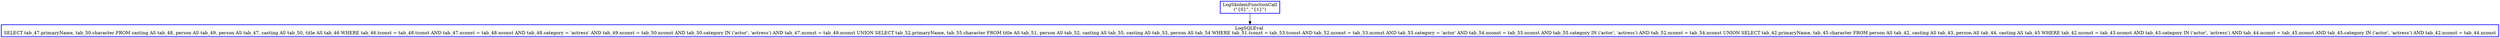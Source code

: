 digraph  g{
node [shape=rectangle, color=black, fontcolor=black, style=bold]
0 [label="LogSkolemFunctionCall
(\"{0}\", \"{1}\")" , color = blue] ; 
1 [label="LogSQLEval 
SELECT tab_47.primaryName, tab_50.character FROM casting AS tab_48, person AS tab_49, person AS tab_47, casting AS tab_50, title AS tab_46 WHERE tab_46.tconst = tab_48.tconst AND tab_47.nconst = tab_48.nconst AND tab_48.category = 'actress' AND tab_49.nconst = tab_50.nconst AND tab_50.category IN ('actor', 'actress') AND tab_47.nconst = tab_49.nconst UNION SELECT tab_52.primaryName, tab_55.character FROM title AS tab_51, person AS tab_52, casting AS tab_55, casting AS tab_53, person AS tab_54 WHERE tab_51.tconst = tab_53.tconst AND tab_52.nconst = tab_53.nconst AND tab_53.category = 'actor' AND tab_54.nconst = tab_55.nconst AND tab_55.category IN ('actor', 'actress') AND tab_52.nconst = tab_54.nconst UNION SELECT tab_42.primaryName, tab_45.character FROM person AS tab_42, casting AS tab_43, person AS tab_44, casting AS tab_45 WHERE tab_42.nconst = tab_43.nconst AND tab_43.category IN ('actor', 'actress') AND tab_44.nconst = tab_45.nconst AND tab_45.category IN ('actor', 'actress') AND tab_42.nconst = tab_44.nconst", color = blue] ; 
0 -> 1 ; 
}

